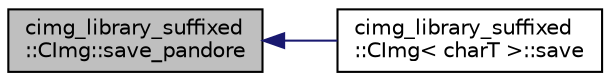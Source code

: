 digraph "cimg_library_suffixed::CImg::save_pandore"
{
  edge [fontname="Helvetica",fontsize="10",labelfontname="Helvetica",labelfontsize="10"];
  node [fontname="Helvetica",fontsize="10",shape=record];
  rankdir="LR";
  Node1 [label="cimg_library_suffixed\l::CImg::save_pandore",height=0.2,width=0.4,color="black", fillcolor="grey75", style="filled" fontcolor="black"];
  Node1 -> Node2 [dir="back",color="midnightblue",fontsize="10",style="solid",fontname="Helvetica"];
  Node2 [label="cimg_library_suffixed\l::CImg\< charT \>::save",height=0.2,width=0.4,color="black", fillcolor="white", style="filled",URL="$structcimg__library__suffixed_1_1_c_img.html#af355e7c3b3fbe905190a97830086bcde",tooltip="Save image as a file."];
}
